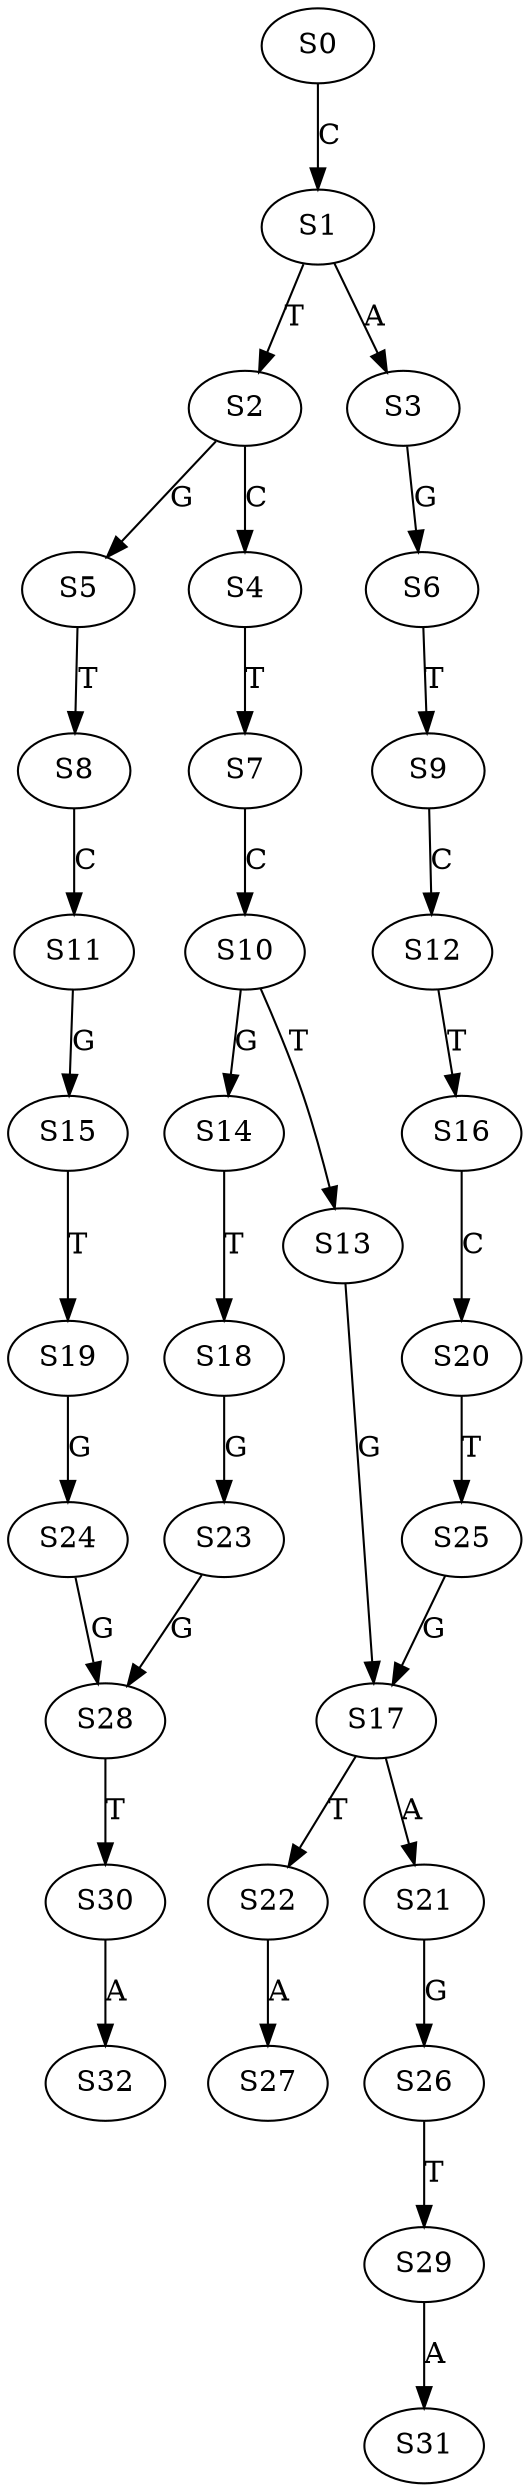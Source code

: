 strict digraph  {
	S0 -> S1 [ label = C ];
	S1 -> S2 [ label = T ];
	S1 -> S3 [ label = A ];
	S2 -> S4 [ label = C ];
	S2 -> S5 [ label = G ];
	S3 -> S6 [ label = G ];
	S4 -> S7 [ label = T ];
	S5 -> S8 [ label = T ];
	S6 -> S9 [ label = T ];
	S7 -> S10 [ label = C ];
	S8 -> S11 [ label = C ];
	S9 -> S12 [ label = C ];
	S10 -> S13 [ label = T ];
	S10 -> S14 [ label = G ];
	S11 -> S15 [ label = G ];
	S12 -> S16 [ label = T ];
	S13 -> S17 [ label = G ];
	S14 -> S18 [ label = T ];
	S15 -> S19 [ label = T ];
	S16 -> S20 [ label = C ];
	S17 -> S21 [ label = A ];
	S17 -> S22 [ label = T ];
	S18 -> S23 [ label = G ];
	S19 -> S24 [ label = G ];
	S20 -> S25 [ label = T ];
	S21 -> S26 [ label = G ];
	S22 -> S27 [ label = A ];
	S23 -> S28 [ label = G ];
	S24 -> S28 [ label = G ];
	S25 -> S17 [ label = G ];
	S26 -> S29 [ label = T ];
	S28 -> S30 [ label = T ];
	S29 -> S31 [ label = A ];
	S30 -> S32 [ label = A ];
}
